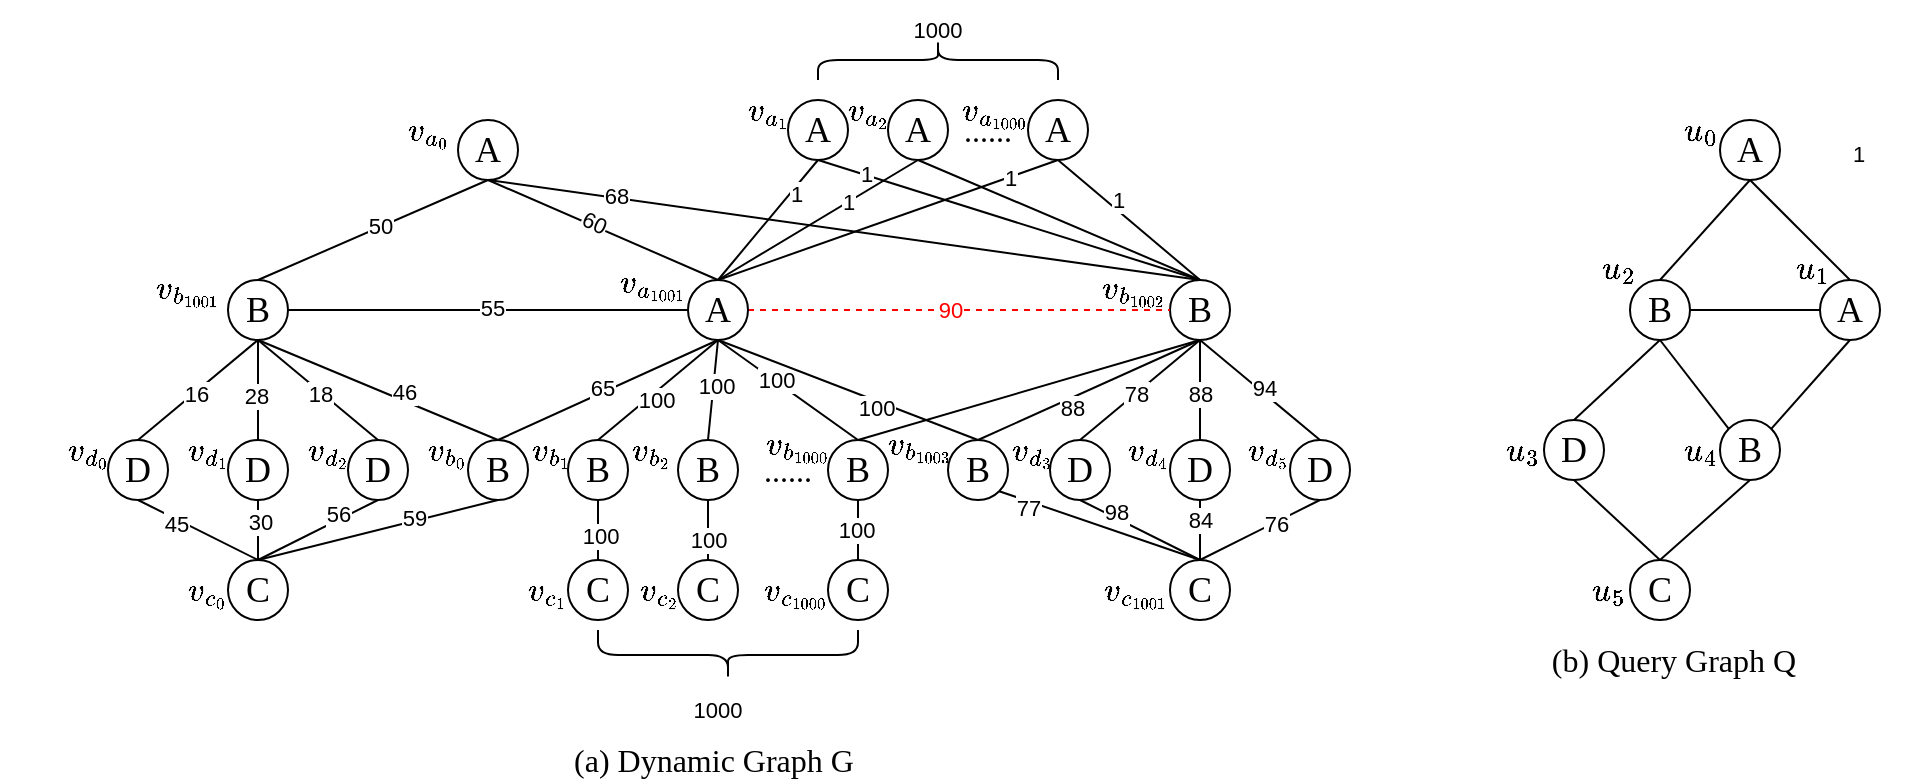 <mxfile version="21.8.0" type="github">
  <diagram name="第 1 页" id="IM1opJAnyGw-9e7TNhWp">
    <mxGraphModel dx="1080" dy="629" grid="1" gridSize="10" guides="1" tooltips="1" connect="1" arrows="1" fold="1" page="1" pageScale="1" pageWidth="1169" pageHeight="1654" math="1" shadow="0">
      <root>
        <mxCell id="0" />
        <mxCell id="1" parent="0" />
        <mxCell id="X22I2Q5TjrsaZpbLw3oU-47" style="edgeStyle=none;shape=connector;rounded=0;orthogonalLoop=1;jettySize=auto;html=1;exitX=0.5;exitY=1;exitDx=0;exitDy=0;entryX=0.5;entryY=0;entryDx=0;entryDy=0;labelBackgroundColor=default;strokeColor=default;align=center;verticalAlign=middle;fontFamily=Helvetica;fontSize=11;fontColor=default;endArrow=none;endFill=0;" edge="1" parent="1" source="X22I2Q5TjrsaZpbLw3oU-3" target="X22I2Q5TjrsaZpbLw3oU-4">
          <mxGeometry relative="1" as="geometry" />
        </mxCell>
        <mxCell id="X22I2Q5TjrsaZpbLw3oU-48" style="edgeStyle=none;shape=connector;rounded=0;orthogonalLoop=1;jettySize=auto;html=1;exitX=0.5;exitY=1;exitDx=0;exitDy=0;entryX=0.5;entryY=0;entryDx=0;entryDy=0;labelBackgroundColor=default;strokeColor=default;align=center;verticalAlign=middle;fontFamily=Helvetica;fontSize=11;fontColor=default;endArrow=none;endFill=0;" edge="1" parent="1" source="X22I2Q5TjrsaZpbLw3oU-3" target="X22I2Q5TjrsaZpbLw3oU-5">
          <mxGeometry relative="1" as="geometry" />
        </mxCell>
        <mxCell id="X22I2Q5TjrsaZpbLw3oU-3" value="A" style="ellipse;whiteSpace=wrap;html=1;aspect=fixed;fontFamily=Times New Roman;fontSize=18;" vertex="1" parent="1">
          <mxGeometry x="856" y="110" width="30" height="30" as="geometry" />
        </mxCell>
        <mxCell id="X22I2Q5TjrsaZpbLw3oU-50" style="edgeStyle=none;shape=connector;rounded=0;orthogonalLoop=1;jettySize=auto;html=1;exitX=0.5;exitY=1;exitDx=0;exitDy=0;entryX=1;entryY=0;entryDx=0;entryDy=0;labelBackgroundColor=default;strokeColor=default;align=center;verticalAlign=middle;fontFamily=Helvetica;fontSize=11;fontColor=default;endArrow=none;endFill=0;" edge="1" parent="1" source="X22I2Q5TjrsaZpbLw3oU-4" target="X22I2Q5TjrsaZpbLw3oU-6">
          <mxGeometry relative="1" as="geometry" />
        </mxCell>
        <mxCell id="X22I2Q5TjrsaZpbLw3oU-4" value="A" style="ellipse;whiteSpace=wrap;html=1;aspect=fixed;fontFamily=Times New Roman;fontSize=18;" vertex="1" parent="1">
          <mxGeometry x="906" y="190" width="30" height="30" as="geometry" />
        </mxCell>
        <mxCell id="X22I2Q5TjrsaZpbLw3oU-49" style="edgeStyle=none;shape=connector;rounded=0;orthogonalLoop=1;jettySize=auto;html=1;exitX=1;exitY=0.5;exitDx=0;exitDy=0;entryX=0;entryY=0.5;entryDx=0;entryDy=0;labelBackgroundColor=default;strokeColor=default;align=center;verticalAlign=middle;fontFamily=Helvetica;fontSize=11;fontColor=default;endArrow=none;endFill=0;" edge="1" parent="1" source="X22I2Q5TjrsaZpbLw3oU-5" target="X22I2Q5TjrsaZpbLw3oU-4">
          <mxGeometry relative="1" as="geometry" />
        </mxCell>
        <mxCell id="X22I2Q5TjrsaZpbLw3oU-51" style="edgeStyle=none;shape=connector;rounded=0;orthogonalLoop=1;jettySize=auto;html=1;exitX=0.5;exitY=1;exitDx=0;exitDy=0;entryX=0;entryY=0;entryDx=0;entryDy=0;labelBackgroundColor=default;strokeColor=default;align=center;verticalAlign=middle;fontFamily=Helvetica;fontSize=11;fontColor=default;endArrow=none;endFill=0;" edge="1" parent="1" source="X22I2Q5TjrsaZpbLw3oU-5" target="X22I2Q5TjrsaZpbLw3oU-6">
          <mxGeometry relative="1" as="geometry" />
        </mxCell>
        <mxCell id="X22I2Q5TjrsaZpbLw3oU-54" style="edgeStyle=none;shape=connector;rounded=0;orthogonalLoop=1;jettySize=auto;html=1;exitX=0.5;exitY=1;exitDx=0;exitDy=0;entryX=0.5;entryY=0;entryDx=0;entryDy=0;labelBackgroundColor=default;strokeColor=default;align=center;verticalAlign=middle;fontFamily=Helvetica;fontSize=11;fontColor=default;endArrow=none;endFill=0;" edge="1" parent="1" source="X22I2Q5TjrsaZpbLw3oU-5" target="X22I2Q5TjrsaZpbLw3oU-8">
          <mxGeometry relative="1" as="geometry" />
        </mxCell>
        <mxCell id="X22I2Q5TjrsaZpbLw3oU-5" value="B" style="ellipse;whiteSpace=wrap;html=1;aspect=fixed;fontFamily=Times New Roman;fontSize=18;" vertex="1" parent="1">
          <mxGeometry x="811" y="190" width="30" height="30" as="geometry" />
        </mxCell>
        <mxCell id="X22I2Q5TjrsaZpbLw3oU-57" style="edgeStyle=none;shape=connector;rounded=0;orthogonalLoop=1;jettySize=auto;html=1;exitX=0.5;exitY=1;exitDx=0;exitDy=0;entryX=0.5;entryY=0;entryDx=0;entryDy=0;labelBackgroundColor=default;strokeColor=default;align=center;verticalAlign=middle;fontFamily=Helvetica;fontSize=11;fontColor=default;endArrow=none;endFill=0;" edge="1" parent="1" source="X22I2Q5TjrsaZpbLw3oU-6" target="X22I2Q5TjrsaZpbLw3oU-7">
          <mxGeometry relative="1" as="geometry" />
        </mxCell>
        <mxCell id="X22I2Q5TjrsaZpbLw3oU-6" value="B" style="ellipse;whiteSpace=wrap;html=1;aspect=fixed;fontFamily=Times New Roman;fontSize=18;" vertex="1" parent="1">
          <mxGeometry x="856" y="260" width="30" height="30" as="geometry" />
        </mxCell>
        <mxCell id="X22I2Q5TjrsaZpbLw3oU-7" value="C" style="ellipse;whiteSpace=wrap;html=1;aspect=fixed;fontFamily=Times New Roman;fontSize=18;" vertex="1" parent="1">
          <mxGeometry x="811" y="330" width="30" height="30" as="geometry" />
        </mxCell>
        <mxCell id="X22I2Q5TjrsaZpbLw3oU-56" style="edgeStyle=none;shape=connector;rounded=0;orthogonalLoop=1;jettySize=auto;html=1;exitX=0.5;exitY=1;exitDx=0;exitDy=0;entryX=0.5;entryY=0;entryDx=0;entryDy=0;labelBackgroundColor=default;strokeColor=default;align=center;verticalAlign=middle;fontFamily=Helvetica;fontSize=11;fontColor=default;endArrow=none;endFill=0;" edge="1" parent="1" source="X22I2Q5TjrsaZpbLw3oU-8" target="X22I2Q5TjrsaZpbLw3oU-7">
          <mxGeometry relative="1" as="geometry" />
        </mxCell>
        <mxCell id="X22I2Q5TjrsaZpbLw3oU-8" value="D" style="ellipse;whiteSpace=wrap;html=1;aspect=fixed;fontFamily=Times New Roman;fontSize=18;" vertex="1" parent="1">
          <mxGeometry x="768" y="260" width="30" height="30" as="geometry" />
        </mxCell>
        <mxCell id="X22I2Q5TjrsaZpbLw3oU-28" value="$$u_0$$" style="text;html=1;strokeColor=none;fillColor=none;align=center;verticalAlign=middle;whiteSpace=wrap;rounded=0;fontSize=14;fontFamily=Helvetica;fontColor=default;" vertex="1" parent="1">
          <mxGeometry x="816" y="100" width="60" height="30" as="geometry" />
        </mxCell>
        <mxCell id="X22I2Q5TjrsaZpbLw3oU-29" value="$$u_1$$" style="text;html=1;strokeColor=none;fillColor=none;align=center;verticalAlign=middle;whiteSpace=wrap;rounded=0;fontSize=14;fontFamily=Helvetica;fontColor=default;" vertex="1" parent="1">
          <mxGeometry x="872" y="169" width="60" height="30" as="geometry" />
        </mxCell>
        <mxCell id="X22I2Q5TjrsaZpbLw3oU-30" value="$$u_2$$" style="text;html=1;strokeColor=none;fillColor=none;align=center;verticalAlign=middle;whiteSpace=wrap;rounded=0;fontSize=14;fontFamily=Helvetica;fontColor=default;" vertex="1" parent="1">
          <mxGeometry x="775" y="169" width="60" height="30" as="geometry" />
        </mxCell>
        <mxCell id="X22I2Q5TjrsaZpbLw3oU-31" value="$$u_3$$" style="text;html=1;strokeColor=none;fillColor=none;align=center;verticalAlign=middle;whiteSpace=wrap;rounded=0;fontSize=14;fontFamily=Helvetica;fontColor=default;" vertex="1" parent="1">
          <mxGeometry x="727" y="260" width="60" height="30" as="geometry" />
        </mxCell>
        <mxCell id="X22I2Q5TjrsaZpbLw3oU-32" value="$$u_4$$" style="text;html=1;strokeColor=none;fillColor=none;align=center;verticalAlign=middle;whiteSpace=wrap;rounded=0;fontSize=14;fontFamily=Helvetica;fontColor=default;" vertex="1" parent="1">
          <mxGeometry x="816" y="260" width="60" height="30" as="geometry" />
        </mxCell>
        <mxCell id="X22I2Q5TjrsaZpbLw3oU-33" value="$$u_5$$" style="text;html=1;strokeColor=none;fillColor=none;align=center;verticalAlign=middle;whiteSpace=wrap;rounded=0;fontSize=14;fontFamily=Helvetica;fontColor=default;" vertex="1" parent="1">
          <mxGeometry x="770" y="330" width="60" height="30" as="geometry" />
        </mxCell>
        <mxCell id="X22I2Q5TjrsaZpbLw3oU-34" value="(b) Query Graph Q" style="text;html=1;strokeColor=none;fillColor=none;align=center;verticalAlign=middle;whiteSpace=wrap;rounded=0;fontSize=16;fontFamily=Times New Roman;fontColor=default;" vertex="1" parent="1">
          <mxGeometry x="713" y="370" width="240" height="20" as="geometry" />
        </mxCell>
        <mxCell id="X22I2Q5TjrsaZpbLw3oU-88" style="edgeStyle=none;shape=connector;rounded=0;orthogonalLoop=1;jettySize=auto;html=1;exitX=0.5;exitY=1;exitDx=0;exitDy=0;entryX=0.5;entryY=0;entryDx=0;entryDy=0;labelBackgroundColor=default;strokeColor=default;align=center;verticalAlign=middle;fontFamily=Times New Roman;fontSize=18;fontColor=default;endArrow=none;endFill=0;" edge="1" parent="1" source="X22I2Q5TjrsaZpbLw3oU-60" target="X22I2Q5TjrsaZpbLw3oU-62">
          <mxGeometry relative="1" as="geometry" />
        </mxCell>
        <mxCell id="X22I2Q5TjrsaZpbLw3oU-193" value="50" style="edgeLabel;html=1;align=center;verticalAlign=middle;resizable=0;points=[];fontSize=11;fontFamily=Helvetica;fontColor=default;" vertex="1" connectable="0" parent="X22I2Q5TjrsaZpbLw3oU-88">
          <mxGeometry x="-0.091" y="-4" relative="1" as="geometry">
            <mxPoint y="4" as="offset" />
          </mxGeometry>
        </mxCell>
        <mxCell id="X22I2Q5TjrsaZpbLw3oU-89" style="edgeStyle=none;shape=connector;rounded=0;orthogonalLoop=1;jettySize=auto;html=1;exitX=0.5;exitY=1;exitDx=0;exitDy=0;entryX=0.5;entryY=0;entryDx=0;entryDy=0;labelBackgroundColor=default;strokeColor=default;align=center;verticalAlign=middle;fontFamily=Times New Roman;fontSize=18;fontColor=default;endArrow=none;endFill=0;" edge="1" parent="1" source="X22I2Q5TjrsaZpbLw3oU-60" target="X22I2Q5TjrsaZpbLw3oU-69">
          <mxGeometry relative="1" as="geometry" />
        </mxCell>
        <mxCell id="X22I2Q5TjrsaZpbLw3oU-189" value="60" style="edgeLabel;html=1;align=center;verticalAlign=middle;resizable=0;points=[];fontSize=11;fontFamily=Helvetica;fontColor=default;rotation=25;" vertex="1" connectable="0" parent="X22I2Q5TjrsaZpbLw3oU-89">
          <mxGeometry x="-0.1" y="2" relative="1" as="geometry">
            <mxPoint as="offset" />
          </mxGeometry>
        </mxCell>
        <mxCell id="X22I2Q5TjrsaZpbLw3oU-90" style="edgeStyle=none;shape=connector;rounded=0;orthogonalLoop=1;jettySize=auto;html=1;exitX=0.5;exitY=1;exitDx=0;exitDy=0;entryX=0.5;entryY=0;entryDx=0;entryDy=0;labelBackgroundColor=default;strokeColor=default;align=center;verticalAlign=middle;fontFamily=Times New Roman;fontSize=18;fontColor=default;endArrow=none;endFill=0;" edge="1" parent="1" source="X22I2Q5TjrsaZpbLw3oU-60" target="X22I2Q5TjrsaZpbLw3oU-64">
          <mxGeometry relative="1" as="geometry" />
        </mxCell>
        <mxCell id="X22I2Q5TjrsaZpbLw3oU-228" value="68" style="edgeLabel;html=1;align=center;verticalAlign=middle;resizable=0;points=[];fontSize=11;fontFamily=Helvetica;fontColor=default;" vertex="1" connectable="0" parent="X22I2Q5TjrsaZpbLw3oU-90">
          <mxGeometry x="-0.641" y="1" relative="1" as="geometry">
            <mxPoint as="offset" />
          </mxGeometry>
        </mxCell>
        <mxCell id="X22I2Q5TjrsaZpbLw3oU-60" value="A" style="ellipse;whiteSpace=wrap;html=1;aspect=fixed;fontFamily=Times New Roman;fontSize=18;" vertex="1" parent="1">
          <mxGeometry x="225" y="110" width="30" height="30" as="geometry" />
        </mxCell>
        <mxCell id="X22I2Q5TjrsaZpbLw3oU-93" style="edgeStyle=none;shape=connector;rounded=0;orthogonalLoop=1;jettySize=auto;html=1;exitX=1;exitY=0.5;exitDx=0;exitDy=0;entryX=0;entryY=0.5;entryDx=0;entryDy=0;labelBackgroundColor=default;strokeColor=default;align=center;verticalAlign=middle;fontFamily=Times New Roman;fontSize=18;fontColor=default;endArrow=none;endFill=0;" edge="1" parent="1" source="X22I2Q5TjrsaZpbLw3oU-62" target="X22I2Q5TjrsaZpbLw3oU-69">
          <mxGeometry relative="1" as="geometry" />
        </mxCell>
        <mxCell id="X22I2Q5TjrsaZpbLw3oU-190" value="55" style="edgeLabel;html=1;align=center;verticalAlign=middle;resizable=0;points=[];fontSize=11;fontFamily=Helvetica;fontColor=default;" vertex="1" connectable="0" parent="X22I2Q5TjrsaZpbLw3oU-93">
          <mxGeometry x="0.021" y="1" relative="1" as="geometry">
            <mxPoint as="offset" />
          </mxGeometry>
        </mxCell>
        <mxCell id="X22I2Q5TjrsaZpbLw3oU-95" style="edgeStyle=none;shape=connector;rounded=0;orthogonalLoop=1;jettySize=auto;html=1;exitX=0.5;exitY=1;exitDx=0;exitDy=0;entryX=0.5;entryY=0;entryDx=0;entryDy=0;labelBackgroundColor=default;strokeColor=default;align=center;verticalAlign=middle;fontFamily=Times New Roman;fontSize=18;fontColor=default;endArrow=none;endFill=0;" edge="1" parent="1" source="X22I2Q5TjrsaZpbLw3oU-62" target="X22I2Q5TjrsaZpbLw3oU-71">
          <mxGeometry relative="1" as="geometry" />
        </mxCell>
        <mxCell id="X22I2Q5TjrsaZpbLw3oU-191" value="16" style="edgeLabel;html=1;align=center;verticalAlign=middle;resizable=0;points=[];fontSize=11;fontFamily=Helvetica;fontColor=default;" vertex="1" connectable="0" parent="X22I2Q5TjrsaZpbLw3oU-95">
          <mxGeometry x="0.021" y="-1" relative="1" as="geometry">
            <mxPoint y="2" as="offset" />
          </mxGeometry>
        </mxCell>
        <mxCell id="X22I2Q5TjrsaZpbLw3oU-96" style="edgeStyle=none;shape=connector;rounded=0;orthogonalLoop=1;jettySize=auto;html=1;exitX=0.5;exitY=1;exitDx=0;exitDy=0;entryX=0.5;entryY=0;entryDx=0;entryDy=0;labelBackgroundColor=default;strokeColor=default;align=center;verticalAlign=middle;fontFamily=Times New Roman;fontSize=18;fontColor=default;endArrow=none;endFill=0;" edge="1" parent="1" source="X22I2Q5TjrsaZpbLw3oU-62" target="X22I2Q5TjrsaZpbLw3oU-72">
          <mxGeometry relative="1" as="geometry" />
        </mxCell>
        <mxCell id="X22I2Q5TjrsaZpbLw3oU-192" value="28" style="edgeLabel;html=1;align=center;verticalAlign=middle;resizable=0;points=[];fontSize=11;fontFamily=Helvetica;fontColor=default;" vertex="1" connectable="0" parent="X22I2Q5TjrsaZpbLw3oU-96">
          <mxGeometry x="0.129" y="-1" relative="1" as="geometry">
            <mxPoint as="offset" />
          </mxGeometry>
        </mxCell>
        <mxCell id="X22I2Q5TjrsaZpbLw3oU-97" style="edgeStyle=none;shape=connector;rounded=0;orthogonalLoop=1;jettySize=auto;html=1;exitX=0.5;exitY=1;exitDx=0;exitDy=0;entryX=0.5;entryY=0;entryDx=0;entryDy=0;labelBackgroundColor=default;strokeColor=default;align=center;verticalAlign=middle;fontFamily=Times New Roman;fontSize=18;fontColor=default;endArrow=none;endFill=0;" edge="1" parent="1" source="X22I2Q5TjrsaZpbLw3oU-62" target="X22I2Q5TjrsaZpbLw3oU-74">
          <mxGeometry relative="1" as="geometry" />
        </mxCell>
        <mxCell id="X22I2Q5TjrsaZpbLw3oU-194" value="18" style="edgeLabel;html=1;align=center;verticalAlign=middle;resizable=0;points=[];fontSize=11;fontFamily=Helvetica;fontColor=default;" vertex="1" connectable="0" parent="X22I2Q5TjrsaZpbLw3oU-97">
          <mxGeometry x="0.066" relative="1" as="geometry">
            <mxPoint x="-1" as="offset" />
          </mxGeometry>
        </mxCell>
        <mxCell id="X22I2Q5TjrsaZpbLw3oU-98" style="edgeStyle=none;shape=connector;rounded=0;orthogonalLoop=1;jettySize=auto;html=1;exitX=0.5;exitY=1;exitDx=0;exitDy=0;entryX=0.5;entryY=0;entryDx=0;entryDy=0;labelBackgroundColor=default;strokeColor=default;align=center;verticalAlign=middle;fontFamily=Times New Roman;fontSize=18;fontColor=default;endArrow=none;endFill=0;" edge="1" parent="1" source="X22I2Q5TjrsaZpbLw3oU-62" target="X22I2Q5TjrsaZpbLw3oU-70">
          <mxGeometry relative="1" as="geometry" />
        </mxCell>
        <mxCell id="X22I2Q5TjrsaZpbLw3oU-200" value="46" style="edgeLabel;html=1;align=center;verticalAlign=middle;resizable=0;points=[];fontSize=11;fontFamily=Helvetica;fontColor=default;" vertex="1" connectable="0" parent="X22I2Q5TjrsaZpbLw3oU-98">
          <mxGeometry x="0.196" y="4" relative="1" as="geometry">
            <mxPoint as="offset" />
          </mxGeometry>
        </mxCell>
        <mxCell id="X22I2Q5TjrsaZpbLw3oU-62" value="B" style="ellipse;whiteSpace=wrap;html=1;aspect=fixed;fontFamily=Times New Roman;fontSize=18;" vertex="1" parent="1">
          <mxGeometry x="110" y="190" width="30" height="30" as="geometry" />
        </mxCell>
        <mxCell id="X22I2Q5TjrsaZpbLw3oU-63" value="C" style="ellipse;whiteSpace=wrap;html=1;aspect=fixed;fontFamily=Times New Roman;fontSize=18;" vertex="1" parent="1">
          <mxGeometry x="581" y="330" width="30" height="30" as="geometry" />
        </mxCell>
        <mxCell id="X22I2Q5TjrsaZpbLw3oU-103" style="edgeStyle=none;shape=connector;rounded=0;orthogonalLoop=1;jettySize=auto;html=1;exitX=0.5;exitY=1;exitDx=0;exitDy=0;entryX=0.5;entryY=0;entryDx=0;entryDy=0;labelBackgroundColor=default;strokeColor=default;align=center;verticalAlign=middle;fontFamily=Times New Roman;fontSize=18;fontColor=default;endArrow=none;endFill=0;" edge="1" parent="1" source="X22I2Q5TjrsaZpbLw3oU-64" target="X22I2Q5TjrsaZpbLw3oU-68">
          <mxGeometry relative="1" as="geometry" />
        </mxCell>
        <mxCell id="X22I2Q5TjrsaZpbLw3oU-214" value="78" style="edgeLabel;html=1;align=center;verticalAlign=middle;resizable=0;points=[];fontSize=11;fontFamily=Helvetica;fontColor=default;" vertex="1" connectable="0" parent="X22I2Q5TjrsaZpbLw3oU-103">
          <mxGeometry x="0.076" relative="1" as="geometry">
            <mxPoint as="offset" />
          </mxGeometry>
        </mxCell>
        <mxCell id="X22I2Q5TjrsaZpbLw3oU-104" style="edgeStyle=none;shape=connector;rounded=0;orthogonalLoop=1;jettySize=auto;html=1;exitX=0.5;exitY=1;exitDx=0;exitDy=0;entryX=0.5;entryY=0;entryDx=0;entryDy=0;labelBackgroundColor=default;strokeColor=default;align=center;verticalAlign=middle;fontFamily=Times New Roman;fontSize=18;fontColor=default;endArrow=none;endFill=0;" edge="1" parent="1" source="X22I2Q5TjrsaZpbLw3oU-64" target="X22I2Q5TjrsaZpbLw3oU-73">
          <mxGeometry relative="1" as="geometry" />
        </mxCell>
        <mxCell id="X22I2Q5TjrsaZpbLw3oU-215" value="88" style="edgeLabel;html=1;align=center;verticalAlign=middle;resizable=0;points=[];fontSize=11;fontFamily=Helvetica;fontColor=default;" vertex="1" connectable="0" parent="X22I2Q5TjrsaZpbLw3oU-104">
          <mxGeometry x="0.072" relative="1" as="geometry">
            <mxPoint as="offset" />
          </mxGeometry>
        </mxCell>
        <mxCell id="X22I2Q5TjrsaZpbLw3oU-105" style="edgeStyle=none;shape=connector;rounded=0;orthogonalLoop=1;jettySize=auto;html=1;exitX=0.5;exitY=1;exitDx=0;exitDy=0;entryX=0.5;entryY=0;entryDx=0;entryDy=0;labelBackgroundColor=default;strokeColor=default;align=center;verticalAlign=middle;fontFamily=Times New Roman;fontSize=18;fontColor=default;endArrow=none;endFill=0;" edge="1" parent="1" source="X22I2Q5TjrsaZpbLw3oU-64" target="X22I2Q5TjrsaZpbLw3oU-65">
          <mxGeometry relative="1" as="geometry" />
        </mxCell>
        <mxCell id="X22I2Q5TjrsaZpbLw3oU-216" value="94" style="edgeLabel;html=1;align=center;verticalAlign=middle;resizable=0;points=[];fontSize=11;fontFamily=Helvetica;fontColor=default;" vertex="1" connectable="0" parent="X22I2Q5TjrsaZpbLw3oU-105">
          <mxGeometry x="0.014" y="2" relative="1" as="geometry">
            <mxPoint as="offset" />
          </mxGeometry>
        </mxCell>
        <mxCell id="X22I2Q5TjrsaZpbLw3oU-199" style="edgeStyle=none;shape=connector;rounded=0;orthogonalLoop=1;jettySize=auto;html=1;exitX=0.5;exitY=1;exitDx=0;exitDy=0;entryX=0.5;entryY=0;entryDx=0;entryDy=0;labelBackgroundColor=default;strokeColor=default;align=center;verticalAlign=middle;fontFamily=Helvetica;fontSize=11;fontColor=default;endArrow=none;endFill=0;" edge="1" parent="1" source="X22I2Q5TjrsaZpbLw3oU-64" target="X22I2Q5TjrsaZpbLw3oU-150">
          <mxGeometry relative="1" as="geometry" />
        </mxCell>
        <mxCell id="X22I2Q5TjrsaZpbLw3oU-205" style="edgeStyle=none;shape=connector;rounded=0;orthogonalLoop=1;jettySize=auto;html=1;exitX=0.5;exitY=1;exitDx=0;exitDy=0;entryX=0.5;entryY=0;entryDx=0;entryDy=0;labelBackgroundColor=default;strokeColor=default;align=center;verticalAlign=middle;fontFamily=Helvetica;fontSize=11;fontColor=default;endArrow=none;endFill=0;" edge="1" parent="1" source="X22I2Q5TjrsaZpbLw3oU-64" target="X22I2Q5TjrsaZpbLw3oU-151">
          <mxGeometry relative="1" as="geometry" />
        </mxCell>
        <mxCell id="X22I2Q5TjrsaZpbLw3oU-212" value="88" style="edgeLabel;html=1;align=center;verticalAlign=middle;resizable=0;points=[];fontSize=11;fontFamily=Helvetica;fontColor=default;" vertex="1" connectable="0" parent="X22I2Q5TjrsaZpbLw3oU-205">
          <mxGeometry x="0.189" y="4" relative="1" as="geometry">
            <mxPoint as="offset" />
          </mxGeometry>
        </mxCell>
        <mxCell id="X22I2Q5TjrsaZpbLw3oU-64" value="B" style="ellipse;whiteSpace=wrap;html=1;aspect=fixed;fontFamily=Times New Roman;fontSize=18;" vertex="1" parent="1">
          <mxGeometry x="581" y="190" width="30" height="30" as="geometry" />
        </mxCell>
        <mxCell id="X22I2Q5TjrsaZpbLw3oU-116" style="edgeStyle=none;shape=connector;rounded=0;orthogonalLoop=1;jettySize=auto;html=1;exitX=0.5;exitY=1;exitDx=0;exitDy=0;entryX=0.5;entryY=0;entryDx=0;entryDy=0;labelBackgroundColor=default;strokeColor=default;align=center;verticalAlign=middle;fontFamily=Times New Roman;fontSize=18;fontColor=default;endArrow=none;endFill=0;" edge="1" parent="1" source="X22I2Q5TjrsaZpbLw3oU-65" target="X22I2Q5TjrsaZpbLw3oU-63">
          <mxGeometry relative="1" as="geometry" />
        </mxCell>
        <mxCell id="X22I2Q5TjrsaZpbLw3oU-217" value="76" style="edgeLabel;html=1;align=center;verticalAlign=middle;resizable=0;points=[];fontSize=11;fontFamily=Helvetica;fontColor=default;" vertex="1" connectable="0" parent="X22I2Q5TjrsaZpbLw3oU-116">
          <mxGeometry x="-0.257" y="1" relative="1" as="geometry">
            <mxPoint as="offset" />
          </mxGeometry>
        </mxCell>
        <mxCell id="X22I2Q5TjrsaZpbLw3oU-65" value="D" style="ellipse;whiteSpace=wrap;html=1;aspect=fixed;fontFamily=Times New Roman;fontSize=18;" vertex="1" parent="1">
          <mxGeometry x="641" y="270" width="30" height="30" as="geometry" />
        </mxCell>
        <mxCell id="X22I2Q5TjrsaZpbLw3oU-147" style="edgeStyle=none;shape=connector;rounded=0;orthogonalLoop=1;jettySize=auto;html=1;exitX=0.5;exitY=0;exitDx=0;exitDy=0;entryX=0.5;entryY=1;entryDx=0;entryDy=0;labelBackgroundColor=default;strokeColor=default;align=center;verticalAlign=middle;fontFamily=Helvetica;fontSize=11;fontColor=default;endArrow=none;endFill=0;" edge="1" parent="1" source="X22I2Q5TjrsaZpbLw3oU-67" target="X22I2Q5TjrsaZpbLw3oU-70">
          <mxGeometry relative="1" as="geometry" />
        </mxCell>
        <mxCell id="X22I2Q5TjrsaZpbLw3oU-221" value="59" style="edgeLabel;html=1;align=center;verticalAlign=middle;resizable=0;points=[];fontSize=11;fontFamily=Helvetica;fontColor=default;" vertex="1" connectable="0" parent="X22I2Q5TjrsaZpbLw3oU-147">
          <mxGeometry x="0.309" y="2" relative="1" as="geometry">
            <mxPoint as="offset" />
          </mxGeometry>
        </mxCell>
        <mxCell id="X22I2Q5TjrsaZpbLw3oU-67" value="C" style="ellipse;whiteSpace=wrap;html=1;aspect=fixed;fontFamily=Times New Roman;fontSize=18;" vertex="1" parent="1">
          <mxGeometry x="110" y="330" width="30" height="30" as="geometry" />
        </mxCell>
        <mxCell id="X22I2Q5TjrsaZpbLw3oU-112" style="edgeStyle=none;shape=connector;rounded=0;orthogonalLoop=1;jettySize=auto;html=1;exitX=0.5;exitY=1;exitDx=0;exitDy=0;entryX=0.5;entryY=0;entryDx=0;entryDy=0;labelBackgroundColor=default;strokeColor=default;align=center;verticalAlign=middle;fontFamily=Times New Roman;fontSize=18;fontColor=default;endArrow=none;endFill=0;" edge="1" parent="1" source="X22I2Q5TjrsaZpbLw3oU-68" target="X22I2Q5TjrsaZpbLw3oU-63">
          <mxGeometry relative="1" as="geometry" />
        </mxCell>
        <mxCell id="X22I2Q5TjrsaZpbLw3oU-219" value="98" style="edgeLabel;html=1;align=center;verticalAlign=middle;resizable=0;points=[];fontSize=11;fontFamily=Helvetica;fontColor=default;" vertex="1" connectable="0" parent="X22I2Q5TjrsaZpbLw3oU-112">
          <mxGeometry x="-0.467" y="3" relative="1" as="geometry">
            <mxPoint as="offset" />
          </mxGeometry>
        </mxCell>
        <mxCell id="X22I2Q5TjrsaZpbLw3oU-68" value="D" style="ellipse;whiteSpace=wrap;html=1;aspect=fixed;fontFamily=Times New Roman;fontSize=18;" vertex="1" parent="1">
          <mxGeometry x="521" y="270" width="30" height="30" as="geometry" />
        </mxCell>
        <mxCell id="X22I2Q5TjrsaZpbLw3oU-94" style="edgeStyle=none;shape=connector;rounded=0;orthogonalLoop=1;jettySize=auto;html=1;exitX=1;exitY=0.5;exitDx=0;exitDy=0;labelBackgroundColor=default;strokeColor=#FF0000;align=center;verticalAlign=middle;fontFamily=Times New Roman;fontSize=18;fontColor=default;endArrow=none;endFill=0;dashed=1;" edge="1" parent="1" source="X22I2Q5TjrsaZpbLw3oU-69" target="X22I2Q5TjrsaZpbLw3oU-64">
          <mxGeometry relative="1" as="geometry" />
        </mxCell>
        <mxCell id="X22I2Q5TjrsaZpbLw3oU-236" value="90" style="edgeLabel;html=1;align=center;verticalAlign=middle;resizable=0;points=[];fontSize=11;fontFamily=Helvetica;fontColor=#ff0000;" vertex="1" connectable="0" parent="X22I2Q5TjrsaZpbLw3oU-94">
          <mxGeometry x="-0.058" y="-2" relative="1" as="geometry">
            <mxPoint x="1" y="-2" as="offset" />
          </mxGeometry>
        </mxCell>
        <mxCell id="X22I2Q5TjrsaZpbLw3oU-100" style="edgeStyle=none;shape=connector;rounded=0;orthogonalLoop=1;jettySize=auto;html=1;exitX=0.5;exitY=1;exitDx=0;exitDy=0;entryX=0.5;entryY=0;entryDx=0;entryDy=0;labelBackgroundColor=default;strokeColor=default;align=center;verticalAlign=middle;fontFamily=Times New Roman;fontSize=18;fontColor=default;endArrow=none;endFill=0;" edge="1" parent="1" source="X22I2Q5TjrsaZpbLw3oU-69" target="X22I2Q5TjrsaZpbLw3oU-70">
          <mxGeometry relative="1" as="geometry" />
        </mxCell>
        <mxCell id="X22I2Q5TjrsaZpbLw3oU-201" value="65" style="edgeLabel;html=1;align=center;verticalAlign=middle;resizable=0;points=[];fontSize=11;fontFamily=Helvetica;fontColor=default;" vertex="1" connectable="0" parent="X22I2Q5TjrsaZpbLw3oU-100">
          <mxGeometry x="0.041" y="-3" relative="1" as="geometry">
            <mxPoint as="offset" />
          </mxGeometry>
        </mxCell>
        <mxCell id="X22I2Q5TjrsaZpbLw3oU-144" style="edgeStyle=none;shape=connector;rounded=0;orthogonalLoop=1;jettySize=auto;html=1;exitX=0.5;exitY=1;exitDx=0;exitDy=0;labelBackgroundColor=default;strokeColor=default;align=center;verticalAlign=middle;fontFamily=Helvetica;fontSize=11;fontColor=default;endArrow=none;endFill=0;" edge="1" parent="1" source="X22I2Q5TjrsaZpbLw3oU-69">
          <mxGeometry relative="1" as="geometry">
            <mxPoint x="354.737" y="220.474" as="targetPoint" />
          </mxGeometry>
        </mxCell>
        <mxCell id="X22I2Q5TjrsaZpbLw3oU-153" style="edgeStyle=none;shape=connector;rounded=0;orthogonalLoop=1;jettySize=auto;html=1;exitX=0.5;exitY=1;exitDx=0;exitDy=0;entryX=0.5;entryY=0;entryDx=0;entryDy=0;labelBackgroundColor=default;strokeColor=default;align=center;verticalAlign=middle;fontFamily=Helvetica;fontSize=11;fontColor=default;endArrow=none;endFill=0;" edge="1" parent="1" source="X22I2Q5TjrsaZpbLw3oU-69" target="X22I2Q5TjrsaZpbLw3oU-148">
          <mxGeometry relative="1" as="geometry" />
        </mxCell>
        <mxCell id="X22I2Q5TjrsaZpbLw3oU-202" value="100" style="edgeLabel;html=1;align=center;verticalAlign=middle;resizable=0;points=[];fontSize=11;fontFamily=Helvetica;fontColor=default;" vertex="1" connectable="0" parent="X22I2Q5TjrsaZpbLw3oU-153">
          <mxGeometry x="0.115" y="3" relative="1" as="geometry">
            <mxPoint as="offset" />
          </mxGeometry>
        </mxCell>
        <mxCell id="X22I2Q5TjrsaZpbLw3oU-154" style="edgeStyle=none;shape=connector;rounded=0;orthogonalLoop=1;jettySize=auto;html=1;exitX=0.5;exitY=1;exitDx=0;exitDy=0;entryX=0.5;entryY=0;entryDx=0;entryDy=0;labelBackgroundColor=default;strokeColor=default;align=center;verticalAlign=middle;fontFamily=Helvetica;fontSize=11;fontColor=default;endArrow=none;endFill=0;" edge="1" parent="1" source="X22I2Q5TjrsaZpbLw3oU-69" target="X22I2Q5TjrsaZpbLw3oU-149">
          <mxGeometry relative="1" as="geometry" />
        </mxCell>
        <mxCell id="X22I2Q5TjrsaZpbLw3oU-207" value="100" style="edgeLabel;html=1;align=center;verticalAlign=middle;resizable=0;points=[];fontSize=11;fontFamily=Helvetica;fontColor=default;" vertex="1" connectable="0" parent="X22I2Q5TjrsaZpbLw3oU-154">
          <mxGeometry x="0.186" y="1" relative="1" as="geometry">
            <mxPoint x="1" y="-7" as="offset" />
          </mxGeometry>
        </mxCell>
        <mxCell id="X22I2Q5TjrsaZpbLw3oU-155" style="edgeStyle=none;shape=connector;rounded=0;orthogonalLoop=1;jettySize=auto;html=1;exitX=0.5;exitY=1;exitDx=0;exitDy=0;entryX=0.5;entryY=0;entryDx=0;entryDy=0;labelBackgroundColor=default;strokeColor=default;align=center;verticalAlign=middle;fontFamily=Helvetica;fontSize=11;fontColor=default;endArrow=none;endFill=0;" edge="1" parent="1" source="X22I2Q5TjrsaZpbLw3oU-69" target="X22I2Q5TjrsaZpbLw3oU-150">
          <mxGeometry relative="1" as="geometry" />
        </mxCell>
        <mxCell id="X22I2Q5TjrsaZpbLw3oU-208" value="100" style="edgeLabel;html=1;align=center;verticalAlign=middle;resizable=0;points=[];fontSize=11;fontFamily=Helvetica;fontColor=default;" vertex="1" connectable="0" parent="X22I2Q5TjrsaZpbLw3oU-155">
          <mxGeometry x="-0.185" y="1" relative="1" as="geometry">
            <mxPoint as="offset" />
          </mxGeometry>
        </mxCell>
        <mxCell id="X22I2Q5TjrsaZpbLw3oU-156" style="edgeStyle=none;shape=connector;rounded=0;orthogonalLoop=1;jettySize=auto;html=1;exitX=0.5;exitY=1;exitDx=0;exitDy=0;entryX=0.5;entryY=0;entryDx=0;entryDy=0;labelBackgroundColor=default;strokeColor=default;align=center;verticalAlign=middle;fontFamily=Helvetica;fontSize=11;fontColor=default;endArrow=none;endFill=0;" edge="1" parent="1" source="X22I2Q5TjrsaZpbLw3oU-69" target="X22I2Q5TjrsaZpbLw3oU-151">
          <mxGeometry relative="1" as="geometry" />
        </mxCell>
        <mxCell id="X22I2Q5TjrsaZpbLw3oU-209" value="100" style="edgeLabel;html=1;align=center;verticalAlign=middle;resizable=0;points=[];fontSize=11;fontFamily=Helvetica;fontColor=default;" vertex="1" connectable="0" parent="X22I2Q5TjrsaZpbLw3oU-156">
          <mxGeometry x="-0.21" y="2" relative="1" as="geometry">
            <mxPoint x="27" y="16" as="offset" />
          </mxGeometry>
        </mxCell>
        <mxCell id="X22I2Q5TjrsaZpbLw3oU-69" value="A" style="ellipse;whiteSpace=wrap;html=1;aspect=fixed;fontFamily=Times New Roman;fontSize=18;" vertex="1" parent="1">
          <mxGeometry x="340" y="190" width="30" height="30" as="geometry" />
        </mxCell>
        <mxCell id="X22I2Q5TjrsaZpbLw3oU-70" value="B" style="ellipse;whiteSpace=wrap;html=1;aspect=fixed;fontFamily=Times New Roman;fontSize=18;" vertex="1" parent="1">
          <mxGeometry x="230" y="270" width="30" height="30" as="geometry" />
        </mxCell>
        <mxCell id="X22I2Q5TjrsaZpbLw3oU-106" style="edgeStyle=none;shape=connector;rounded=0;orthogonalLoop=1;jettySize=auto;html=1;exitX=0.5;exitY=1;exitDx=0;exitDy=0;entryX=0.5;entryY=0;entryDx=0;entryDy=0;labelBackgroundColor=default;strokeColor=default;align=center;verticalAlign=middle;fontFamily=Times New Roman;fontSize=18;fontColor=default;endArrow=none;endFill=0;" edge="1" parent="1" source="X22I2Q5TjrsaZpbLw3oU-71" target="X22I2Q5TjrsaZpbLw3oU-67">
          <mxGeometry relative="1" as="geometry" />
        </mxCell>
        <mxCell id="X22I2Q5TjrsaZpbLw3oU-195" value="45" style="edgeLabel;html=1;align=center;verticalAlign=middle;resizable=0;points=[];fontSize=11;fontFamily=Helvetica;fontColor=default;" vertex="1" connectable="0" parent="X22I2Q5TjrsaZpbLw3oU-106">
          <mxGeometry x="-0.331" y="-2" relative="1" as="geometry">
            <mxPoint as="offset" />
          </mxGeometry>
        </mxCell>
        <mxCell id="X22I2Q5TjrsaZpbLw3oU-71" value="D" style="ellipse;whiteSpace=wrap;html=1;aspect=fixed;fontFamily=Times New Roman;fontSize=18;" vertex="1" parent="1">
          <mxGeometry x="50" y="270" width="30" height="30" as="geometry" />
        </mxCell>
        <mxCell id="X22I2Q5TjrsaZpbLw3oU-109" style="edgeStyle=none;shape=connector;rounded=0;orthogonalLoop=1;jettySize=auto;html=1;exitX=0.5;exitY=1;exitDx=0;exitDy=0;entryX=0.5;entryY=0;entryDx=0;entryDy=0;labelBackgroundColor=default;strokeColor=default;align=center;verticalAlign=middle;fontFamily=Times New Roman;fontSize=18;fontColor=default;endArrow=none;endFill=0;" edge="1" parent="1" source="X22I2Q5TjrsaZpbLw3oU-72" target="X22I2Q5TjrsaZpbLw3oU-67">
          <mxGeometry relative="1" as="geometry" />
        </mxCell>
        <mxCell id="X22I2Q5TjrsaZpbLw3oU-197" value="30" style="edgeLabel;html=1;align=center;verticalAlign=middle;resizable=0;points=[];fontSize=11;fontFamily=Helvetica;fontColor=default;" vertex="1" connectable="0" parent="X22I2Q5TjrsaZpbLw3oU-109">
          <mxGeometry x="-0.108" y="1" relative="1" as="geometry">
            <mxPoint y="-3" as="offset" />
          </mxGeometry>
        </mxCell>
        <mxCell id="X22I2Q5TjrsaZpbLw3oU-72" value="D" style="ellipse;whiteSpace=wrap;html=1;aspect=fixed;fontFamily=Times New Roman;fontSize=18;" vertex="1" parent="1">
          <mxGeometry x="110" y="270" width="30" height="30" as="geometry" />
        </mxCell>
        <mxCell id="X22I2Q5TjrsaZpbLw3oU-114" style="edgeStyle=none;shape=connector;rounded=0;orthogonalLoop=1;jettySize=auto;html=1;exitX=0.5;exitY=1;exitDx=0;exitDy=0;labelBackgroundColor=default;strokeColor=default;align=center;verticalAlign=middle;fontFamily=Times New Roman;fontSize=18;fontColor=default;endArrow=none;endFill=0;" edge="1" parent="1" source="X22I2Q5TjrsaZpbLw3oU-73" target="X22I2Q5TjrsaZpbLw3oU-63">
          <mxGeometry relative="1" as="geometry" />
        </mxCell>
        <mxCell id="X22I2Q5TjrsaZpbLw3oU-218" value="84" style="edgeLabel;html=1;align=center;verticalAlign=middle;resizable=0;points=[];fontSize=11;fontFamily=Helvetica;fontColor=default;" vertex="1" connectable="0" parent="X22I2Q5TjrsaZpbLw3oU-114">
          <mxGeometry x="-0.337" relative="1" as="geometry">
            <mxPoint as="offset" />
          </mxGeometry>
        </mxCell>
        <mxCell id="X22I2Q5TjrsaZpbLw3oU-73" value="D" style="ellipse;whiteSpace=wrap;html=1;aspect=fixed;fontFamily=Times New Roman;fontSize=18;" vertex="1" parent="1">
          <mxGeometry x="581" y="270" width="30" height="30" as="geometry" />
        </mxCell>
        <mxCell id="X22I2Q5TjrsaZpbLw3oU-110" style="edgeStyle=none;shape=connector;rounded=0;orthogonalLoop=1;jettySize=auto;html=1;exitX=0.5;exitY=1;exitDx=0;exitDy=0;entryX=0.5;entryY=0;entryDx=0;entryDy=0;labelBackgroundColor=default;strokeColor=default;align=center;verticalAlign=middle;fontFamily=Times New Roman;fontSize=18;fontColor=default;endArrow=none;endFill=0;" edge="1" parent="1" source="X22I2Q5TjrsaZpbLw3oU-74" target="X22I2Q5TjrsaZpbLw3oU-67">
          <mxGeometry relative="1" as="geometry" />
        </mxCell>
        <mxCell id="X22I2Q5TjrsaZpbLw3oU-198" value="56" style="edgeLabel;html=1;align=center;verticalAlign=middle;resizable=0;points=[];fontSize=11;fontFamily=Helvetica;fontColor=default;" vertex="1" connectable="0" parent="X22I2Q5TjrsaZpbLw3oU-110">
          <mxGeometry x="-0.359" y="-3" relative="1" as="geometry">
            <mxPoint as="offset" />
          </mxGeometry>
        </mxCell>
        <mxCell id="X22I2Q5TjrsaZpbLw3oU-74" value="D" style="ellipse;whiteSpace=wrap;html=1;aspect=fixed;fontFamily=Times New Roman;fontSize=18;" vertex="1" parent="1">
          <mxGeometry x="170" y="270" width="30" height="30" as="geometry" />
        </mxCell>
        <mxCell id="X22I2Q5TjrsaZpbLw3oU-131" style="edgeStyle=none;shape=connector;rounded=0;orthogonalLoop=1;jettySize=auto;html=1;exitX=0.25;exitY=1;exitDx=0;exitDy=0;labelBackgroundColor=default;strokeColor=default;align=center;verticalAlign=middle;fontFamily=Helvetica;fontSize=11;fontColor=default;endArrow=none;endFill=0;" edge="1" parent="1">
          <mxGeometry relative="1" as="geometry">
            <mxPoint x="29" y="300" as="sourcePoint" />
            <mxPoint x="29" y="300" as="targetPoint" />
          </mxGeometry>
        </mxCell>
        <mxCell id="X22I2Q5TjrsaZpbLw3oU-140" value="(a) Dynamic Graph G&amp;nbsp;" style="text;html=1;strokeColor=none;fillColor=none;align=center;verticalAlign=middle;whiteSpace=wrap;rounded=0;fontSize=16;fontFamily=Times New Roman;fontColor=default;" vertex="1" parent="1">
          <mxGeometry x="220" y="420" width="270" height="20" as="geometry" />
        </mxCell>
        <mxCell id="X22I2Q5TjrsaZpbLw3oU-169" style="edgeStyle=none;shape=connector;rounded=0;orthogonalLoop=1;jettySize=auto;html=1;exitX=0.5;exitY=1;exitDx=0;exitDy=0;labelBackgroundColor=default;strokeColor=default;align=center;verticalAlign=middle;fontFamily=Helvetica;fontSize=11;fontColor=default;endArrow=none;endFill=0;" edge="1" parent="1" source="X22I2Q5TjrsaZpbLw3oU-148" target="X22I2Q5TjrsaZpbLw3oU-164">
          <mxGeometry relative="1" as="geometry" />
        </mxCell>
        <mxCell id="X22I2Q5TjrsaZpbLw3oU-223" value="100" style="edgeLabel;html=1;align=center;verticalAlign=middle;resizable=0;points=[];fontSize=11;fontFamily=Helvetica;fontColor=default;" vertex="1" connectable="0" parent="X22I2Q5TjrsaZpbLw3oU-169">
          <mxGeometry x="0.154" y="1" relative="1" as="geometry">
            <mxPoint as="offset" />
          </mxGeometry>
        </mxCell>
        <mxCell id="X22I2Q5TjrsaZpbLw3oU-148" value="B" style="ellipse;whiteSpace=wrap;html=1;aspect=fixed;fontFamily=Times New Roman;fontSize=18;" vertex="1" parent="1">
          <mxGeometry x="280" y="270" width="30" height="30" as="geometry" />
        </mxCell>
        <mxCell id="X22I2Q5TjrsaZpbLw3oU-222" style="edgeStyle=none;shape=connector;rounded=0;orthogonalLoop=1;jettySize=auto;html=1;exitX=0.5;exitY=1;exitDx=0;exitDy=0;entryX=0.5;entryY=0;entryDx=0;entryDy=0;labelBackgroundColor=default;strokeColor=default;align=center;verticalAlign=middle;fontFamily=Helvetica;fontSize=11;fontColor=default;endArrow=none;endFill=0;" edge="1" parent="1" source="X22I2Q5TjrsaZpbLw3oU-149" target="X22I2Q5TjrsaZpbLw3oU-166">
          <mxGeometry relative="1" as="geometry" />
        </mxCell>
        <mxCell id="X22I2Q5TjrsaZpbLw3oU-225" value="100" style="edgeLabel;html=1;align=center;verticalAlign=middle;resizable=0;points=[];fontSize=11;fontFamily=Helvetica;fontColor=default;" vertex="1" connectable="0" parent="X22I2Q5TjrsaZpbLw3oU-222">
          <mxGeometry x="0.295" relative="1" as="geometry">
            <mxPoint as="offset" />
          </mxGeometry>
        </mxCell>
        <mxCell id="X22I2Q5TjrsaZpbLw3oU-149" value="B" style="ellipse;whiteSpace=wrap;html=1;aspect=fixed;fontFamily=Times New Roman;fontSize=18;" vertex="1" parent="1">
          <mxGeometry x="335" y="270" width="30" height="30" as="geometry" />
        </mxCell>
        <mxCell id="X22I2Q5TjrsaZpbLw3oU-172" style="edgeStyle=none;shape=connector;rounded=0;orthogonalLoop=1;jettySize=auto;html=1;exitX=0.5;exitY=1;exitDx=0;exitDy=0;entryX=0.5;entryY=0;entryDx=0;entryDy=0;labelBackgroundColor=default;strokeColor=default;align=center;verticalAlign=middle;fontFamily=Helvetica;fontSize=11;fontColor=default;endArrow=none;endFill=0;" edge="1" parent="1" source="X22I2Q5TjrsaZpbLw3oU-150" target="X22I2Q5TjrsaZpbLw3oU-167">
          <mxGeometry relative="1" as="geometry" />
        </mxCell>
        <mxCell id="X22I2Q5TjrsaZpbLw3oU-227" value="100" style="edgeLabel;html=1;align=center;verticalAlign=middle;resizable=0;points=[];fontSize=11;fontFamily=Helvetica;fontColor=default;" vertex="1" connectable="0" parent="X22I2Q5TjrsaZpbLw3oU-172">
          <mxGeometry x="0.014" y="-1" relative="1" as="geometry">
            <mxPoint as="offset" />
          </mxGeometry>
        </mxCell>
        <mxCell id="X22I2Q5TjrsaZpbLw3oU-150" value="B" style="ellipse;whiteSpace=wrap;html=1;aspect=fixed;fontFamily=Times New Roman;fontSize=18;" vertex="1" parent="1">
          <mxGeometry x="410" y="270" width="30" height="30" as="geometry" />
        </mxCell>
        <mxCell id="X22I2Q5TjrsaZpbLw3oU-157" style="edgeStyle=none;shape=connector;rounded=0;orthogonalLoop=1;jettySize=auto;html=1;exitX=1;exitY=1;exitDx=0;exitDy=0;entryX=0.5;entryY=0;entryDx=0;entryDy=0;labelBackgroundColor=default;strokeColor=default;align=center;verticalAlign=middle;fontFamily=Helvetica;fontSize=11;fontColor=default;endArrow=none;endFill=0;" edge="1" parent="1" source="X22I2Q5TjrsaZpbLw3oU-151" target="X22I2Q5TjrsaZpbLw3oU-63">
          <mxGeometry relative="1" as="geometry" />
        </mxCell>
        <mxCell id="X22I2Q5TjrsaZpbLw3oU-220" value="77" style="edgeLabel;html=1;align=center;verticalAlign=middle;resizable=0;points=[];fontSize=11;fontFamily=Helvetica;fontColor=default;" vertex="1" connectable="0" parent="X22I2Q5TjrsaZpbLw3oU-157">
          <mxGeometry x="-0.691" y="-3" relative="1" as="geometry">
            <mxPoint as="offset" />
          </mxGeometry>
        </mxCell>
        <mxCell id="X22I2Q5TjrsaZpbLw3oU-151" value="B" style="ellipse;whiteSpace=wrap;html=1;aspect=fixed;fontFamily=Times New Roman;fontSize=18;" vertex="1" parent="1">
          <mxGeometry x="470" y="270" width="30" height="30" as="geometry" />
        </mxCell>
        <mxCell id="X22I2Q5TjrsaZpbLw3oU-159" value="......" style="text;html=1;strokeColor=none;fillColor=none;align=center;verticalAlign=middle;whiteSpace=wrap;rounded=0;fontSize=16;fontFamily=Times New Roman;fontColor=default;" vertex="1" parent="1">
          <mxGeometry x="360" y="270" width="60" height="30" as="geometry" />
        </mxCell>
        <mxCell id="X22I2Q5TjrsaZpbLw3oU-161" value="" style="shape=curlyBracket;whiteSpace=wrap;html=1;rounded=1;labelPosition=left;verticalLabelPosition=middle;align=right;verticalAlign=middle;fontFamily=Helvetica;fontSize=11;fontColor=default;rotation=-90;" vertex="1" parent="1">
          <mxGeometry x="347.5" y="312.5" width="25" height="130" as="geometry" />
        </mxCell>
        <mxCell id="X22I2Q5TjrsaZpbLw3oU-162" value="1000" style="text;html=1;strokeColor=none;fillColor=none;align=center;verticalAlign=middle;whiteSpace=wrap;rounded=0;fontSize=11;fontFamily=Helvetica;fontColor=default;" vertex="1" parent="1">
          <mxGeometry x="325" y="390" width="60" height="30" as="geometry" />
        </mxCell>
        <mxCell id="X22I2Q5TjrsaZpbLw3oU-164" value="C" style="ellipse;whiteSpace=wrap;html=1;aspect=fixed;fontFamily=Times New Roman;fontSize=18;" vertex="1" parent="1">
          <mxGeometry x="280" y="330" width="30" height="30" as="geometry" />
        </mxCell>
        <mxCell id="X22I2Q5TjrsaZpbLw3oU-166" value="C" style="ellipse;whiteSpace=wrap;html=1;aspect=fixed;fontFamily=Times New Roman;fontSize=18;" vertex="1" parent="1">
          <mxGeometry x="335" y="330" width="30" height="30" as="geometry" />
        </mxCell>
        <mxCell id="X22I2Q5TjrsaZpbLw3oU-167" value="C" style="ellipse;whiteSpace=wrap;html=1;aspect=fixed;fontFamily=Times New Roman;fontSize=18;" vertex="1" parent="1">
          <mxGeometry x="410" y="330" width="30" height="30" as="geometry" />
        </mxCell>
        <mxCell id="X22I2Q5TjrsaZpbLw3oU-181" style="edgeStyle=none;shape=connector;rounded=0;orthogonalLoop=1;jettySize=auto;html=1;exitX=0.5;exitY=1;exitDx=0;exitDy=0;entryX=0.5;entryY=0;entryDx=0;entryDy=0;labelBackgroundColor=default;strokeColor=default;align=center;verticalAlign=middle;fontFamily=Helvetica;fontSize=11;fontColor=default;endArrow=none;endFill=0;" edge="1" parent="1" source="X22I2Q5TjrsaZpbLw3oU-174" target="X22I2Q5TjrsaZpbLw3oU-69">
          <mxGeometry relative="1" as="geometry" />
        </mxCell>
        <mxCell id="X22I2Q5TjrsaZpbLw3oU-230" value="1" style="edgeLabel;html=1;align=center;verticalAlign=middle;resizable=0;points=[];fontSize=11;fontFamily=Helvetica;fontColor=default;" vertex="1" connectable="0" parent="X22I2Q5TjrsaZpbLw3oU-181">
          <mxGeometry x="-0.505" y="1" relative="1" as="geometry">
            <mxPoint y="1" as="offset" />
          </mxGeometry>
        </mxCell>
        <mxCell id="X22I2Q5TjrsaZpbLw3oU-182" style="edgeStyle=none;shape=connector;rounded=0;orthogonalLoop=1;jettySize=auto;html=1;exitX=0.5;exitY=1;exitDx=0;exitDy=0;entryX=0.5;entryY=0;entryDx=0;entryDy=0;labelBackgroundColor=default;strokeColor=default;align=center;verticalAlign=middle;fontFamily=Helvetica;fontSize=11;fontColor=default;endArrow=none;endFill=0;" edge="1" parent="1" source="X22I2Q5TjrsaZpbLw3oU-174" target="X22I2Q5TjrsaZpbLw3oU-64">
          <mxGeometry relative="1" as="geometry" />
        </mxCell>
        <mxCell id="X22I2Q5TjrsaZpbLw3oU-231" value="1" style="edgeLabel;html=1;align=center;verticalAlign=middle;resizable=0;points=[];fontSize=11;fontFamily=Helvetica;fontColor=default;" vertex="1" connectable="0" parent="X22I2Q5TjrsaZpbLw3oU-182">
          <mxGeometry x="-0.755" y="1" relative="1" as="geometry">
            <mxPoint as="offset" />
          </mxGeometry>
        </mxCell>
        <mxCell id="X22I2Q5TjrsaZpbLw3oU-174" value="A" style="ellipse;whiteSpace=wrap;html=1;aspect=fixed;fontFamily=Times New Roman;fontSize=18;" vertex="1" parent="1">
          <mxGeometry x="390" y="100" width="30" height="30" as="geometry" />
        </mxCell>
        <mxCell id="X22I2Q5TjrsaZpbLw3oU-183" style="edgeStyle=none;shape=connector;rounded=0;orthogonalLoop=1;jettySize=auto;html=1;exitX=0.5;exitY=1;exitDx=0;exitDy=0;entryX=0.5;entryY=0;entryDx=0;entryDy=0;labelBackgroundColor=default;strokeColor=default;align=center;verticalAlign=middle;fontFamily=Helvetica;fontSize=11;fontColor=default;endArrow=none;endFill=0;" edge="1" parent="1" source="X22I2Q5TjrsaZpbLw3oU-175" target="X22I2Q5TjrsaZpbLw3oU-69">
          <mxGeometry relative="1" as="geometry" />
        </mxCell>
        <mxCell id="X22I2Q5TjrsaZpbLw3oU-232" value="1" style="edgeLabel;html=1;align=center;verticalAlign=middle;resizable=0;points=[];fontSize=11;fontFamily=Helvetica;fontColor=default;" vertex="1" connectable="0" parent="X22I2Q5TjrsaZpbLw3oU-183">
          <mxGeometry x="-0.284" y="-1" relative="1" as="geometry">
            <mxPoint x="1" as="offset" />
          </mxGeometry>
        </mxCell>
        <mxCell id="X22I2Q5TjrsaZpbLw3oU-184" style="edgeStyle=none;shape=connector;rounded=0;orthogonalLoop=1;jettySize=auto;html=1;exitX=0.5;exitY=1;exitDx=0;exitDy=0;entryX=0.5;entryY=0;entryDx=0;entryDy=0;labelBackgroundColor=default;strokeColor=default;align=center;verticalAlign=middle;fontFamily=Helvetica;fontSize=11;fontColor=default;endArrow=none;endFill=0;" edge="1" parent="1" source="X22I2Q5TjrsaZpbLw3oU-175" target="X22I2Q5TjrsaZpbLw3oU-64">
          <mxGeometry relative="1" as="geometry" />
        </mxCell>
        <mxCell id="X22I2Q5TjrsaZpbLw3oU-233" value="1" style="edgeLabel;html=1;align=center;verticalAlign=middle;resizable=0;points=[];fontSize=11;fontFamily=Helvetica;fontColor=default;" vertex="1" connectable="0" parent="X22I2Q5TjrsaZpbLw3oU-184">
          <mxGeometry x="-0.78" relative="1" as="geometry">
            <mxPoint x="454" y="-10" as="offset" />
          </mxGeometry>
        </mxCell>
        <mxCell id="X22I2Q5TjrsaZpbLw3oU-175" value="A" style="ellipse;whiteSpace=wrap;html=1;aspect=fixed;fontFamily=Times New Roman;fontSize=18;" vertex="1" parent="1">
          <mxGeometry x="440" y="100" width="30" height="30" as="geometry" />
        </mxCell>
        <mxCell id="X22I2Q5TjrsaZpbLw3oU-185" style="edgeStyle=none;shape=connector;rounded=0;orthogonalLoop=1;jettySize=auto;html=1;exitX=0.5;exitY=1;exitDx=0;exitDy=0;entryX=0.5;entryY=0;entryDx=0;entryDy=0;labelBackgroundColor=default;strokeColor=default;align=center;verticalAlign=middle;fontFamily=Helvetica;fontSize=11;fontColor=default;endArrow=none;endFill=0;" edge="1" parent="1" source="X22I2Q5TjrsaZpbLw3oU-176" target="X22I2Q5TjrsaZpbLw3oU-69">
          <mxGeometry relative="1" as="geometry" />
        </mxCell>
        <mxCell id="X22I2Q5TjrsaZpbLw3oU-234" value="1" style="edgeLabel;html=1;align=center;verticalAlign=middle;resizable=0;points=[];fontSize=11;fontFamily=Helvetica;fontColor=default;" vertex="1" connectable="0" parent="X22I2Q5TjrsaZpbLw3oU-185">
          <mxGeometry x="-0.719" relative="1" as="geometry">
            <mxPoint as="offset" />
          </mxGeometry>
        </mxCell>
        <mxCell id="X22I2Q5TjrsaZpbLw3oU-186" style="edgeStyle=none;shape=connector;rounded=0;orthogonalLoop=1;jettySize=auto;html=1;exitX=0.5;exitY=1;exitDx=0;exitDy=0;entryX=0.5;entryY=0;entryDx=0;entryDy=0;labelBackgroundColor=default;strokeColor=default;align=center;verticalAlign=middle;fontFamily=Helvetica;fontSize=11;fontColor=default;endArrow=none;endFill=0;" edge="1" parent="1" source="X22I2Q5TjrsaZpbLw3oU-176" target="X22I2Q5TjrsaZpbLw3oU-64">
          <mxGeometry relative="1" as="geometry" />
        </mxCell>
        <mxCell id="X22I2Q5TjrsaZpbLw3oU-235" value="1" style="edgeLabel;html=1;align=center;verticalAlign=middle;resizable=0;points=[];fontSize=11;fontFamily=Helvetica;fontColor=default;" vertex="1" connectable="0" parent="X22I2Q5TjrsaZpbLw3oU-186">
          <mxGeometry x="-0.242" y="4" relative="1" as="geometry">
            <mxPoint as="offset" />
          </mxGeometry>
        </mxCell>
        <mxCell id="X22I2Q5TjrsaZpbLw3oU-176" value="A" style="ellipse;whiteSpace=wrap;html=1;aspect=fixed;fontFamily=Times New Roman;fontSize=18;" vertex="1" parent="1">
          <mxGeometry x="510" y="100" width="30" height="30" as="geometry" />
        </mxCell>
        <mxCell id="X22I2Q5TjrsaZpbLw3oU-177" value="......" style="text;html=1;strokeColor=none;fillColor=none;align=center;verticalAlign=middle;whiteSpace=wrap;rounded=0;fontSize=16;fontFamily=Times New Roman;fontColor=default;" vertex="1" parent="1">
          <mxGeometry x="460" y="100" width="60" height="30" as="geometry" />
        </mxCell>
        <mxCell id="X22I2Q5TjrsaZpbLw3oU-179" value="" style="shape=curlyBracket;whiteSpace=wrap;html=1;rounded=1;labelPosition=left;verticalLabelPosition=middle;align=right;verticalAlign=middle;fontFamily=Helvetica;fontSize=11;fontColor=default;rotation=90;size=0.5;" vertex="1" parent="1">
          <mxGeometry x="455" y="20" width="20" height="120" as="geometry" />
        </mxCell>
        <mxCell id="X22I2Q5TjrsaZpbLw3oU-180" value="1000" style="text;html=1;strokeColor=none;fillColor=none;align=center;verticalAlign=middle;whiteSpace=wrap;rounded=0;fontSize=11;fontFamily=Helvetica;fontColor=default;" vertex="1" parent="1">
          <mxGeometry x="435" y="50" width="60" height="30" as="geometry" />
        </mxCell>
        <mxCell id="X22I2Q5TjrsaZpbLw3oU-237" value="&lt;br style=&quot;font-size: 16px;&quot;&gt;$$v_{a_0}$$" style="text;html=1;strokeColor=none;fillColor=none;align=center;verticalAlign=middle;whiteSpace=wrap;rounded=0;fontSize=16;fontFamily=Times New Roman;fontColor=default;" vertex="1" parent="1">
          <mxGeometry x="180" y="90" width="60" height="30" as="geometry" />
        </mxCell>
        <mxCell id="X22I2Q5TjrsaZpbLw3oU-239" value="&lt;br style=&quot;font-size: 16px;&quot;&gt;$$v_{a_1}$$" style="text;html=1;strokeColor=none;fillColor=none;align=center;verticalAlign=middle;whiteSpace=wrap;rounded=0;fontSize=16;fontFamily=Times New Roman;fontColor=default;" vertex="1" parent="1">
          <mxGeometry x="350" y="80" width="60" height="30" as="geometry" />
        </mxCell>
        <mxCell id="X22I2Q5TjrsaZpbLw3oU-240" style="edgeStyle=none;shape=connector;rounded=0;orthogonalLoop=1;jettySize=auto;html=1;exitX=0.5;exitY=1;exitDx=0;exitDy=0;labelBackgroundColor=default;strokeColor=default;align=center;verticalAlign=middle;fontFamily=Helvetica;fontSize=11;fontColor=default;endArrow=none;endFill=0;" edge="1" parent="1" source="X22I2Q5TjrsaZpbLw3oU-239" target="X22I2Q5TjrsaZpbLw3oU-239">
          <mxGeometry relative="1" as="geometry" />
        </mxCell>
        <mxCell id="X22I2Q5TjrsaZpbLw3oU-241" value="&lt;br style=&quot;font-size: 16px;&quot;&gt;$$v_{a_2}$$" style="text;html=1;strokeColor=none;fillColor=none;align=center;verticalAlign=middle;whiteSpace=wrap;rounded=0;fontSize=16;fontFamily=Times New Roman;fontColor=default;" vertex="1" parent="1">
          <mxGeometry x="400" y="80" width="60" height="30" as="geometry" />
        </mxCell>
        <mxCell id="X22I2Q5TjrsaZpbLw3oU-242" value="&lt;br style=&quot;font-size: 16px;&quot;&gt;$$v_{a_{1000}}$$" style="text;html=1;strokeColor=none;fillColor=none;align=center;verticalAlign=middle;whiteSpace=wrap;rounded=0;fontSize=16;fontFamily=Times New Roman;fontColor=default;" vertex="1" parent="1">
          <mxGeometry x="464" y="80" width="60" height="30" as="geometry" />
        </mxCell>
        <mxCell id="X22I2Q5TjrsaZpbLw3oU-245" value="&lt;br style=&quot;font-size: 16px;&quot;&gt;$$v_{a_{1001}}$$" style="text;html=1;strokeColor=none;fillColor=none;align=center;verticalAlign=middle;whiteSpace=wrap;rounded=0;fontSize=16;fontFamily=Times New Roman;fontColor=default;" vertex="1" parent="1">
          <mxGeometry x="293" y="166" width="60" height="30" as="geometry" />
        </mxCell>
        <mxCell id="X22I2Q5TjrsaZpbLw3oU-246" value="&lt;br style=&quot;font-size: 16px;&quot;&gt;$$v_{b_0}$$" style="text;html=1;strokeColor=none;fillColor=none;align=center;verticalAlign=middle;whiteSpace=wrap;rounded=0;fontSize=16;fontFamily=Times New Roman;fontColor=default;" vertex="1" parent="1">
          <mxGeometry x="190" y="250" width="60" height="30" as="geometry" />
        </mxCell>
        <mxCell id="X22I2Q5TjrsaZpbLw3oU-247" value="&lt;br style=&quot;font-size: 16px;&quot;&gt;$$v_{b_1}$$" style="text;html=1;strokeColor=none;fillColor=none;align=center;verticalAlign=middle;whiteSpace=wrap;rounded=0;fontSize=16;fontFamily=Times New Roman;fontColor=default;" vertex="1" parent="1">
          <mxGeometry x="242" y="250" width="60" height="30" as="geometry" />
        </mxCell>
        <mxCell id="X22I2Q5TjrsaZpbLw3oU-248" value="&lt;br style=&quot;font-size: 16px;&quot;&gt;$$v_{b_2}$$" style="text;html=1;strokeColor=none;fillColor=none;align=center;verticalAlign=middle;whiteSpace=wrap;rounded=0;fontSize=16;fontFamily=Times New Roman;fontColor=default;" vertex="1" parent="1">
          <mxGeometry x="292" y="250" width="60" height="30" as="geometry" />
        </mxCell>
        <mxCell id="X22I2Q5TjrsaZpbLw3oU-249" value="&lt;br style=&quot;font-size: 16px;&quot;&gt;$$v_{b_{1000}}$$" style="text;html=1;strokeColor=none;fillColor=none;align=center;verticalAlign=middle;whiteSpace=wrap;rounded=0;fontSize=16;fontFamily=Times New Roman;fontColor=default;" vertex="1" parent="1">
          <mxGeometry x="365" y="247" width="60" height="30" as="geometry" />
        </mxCell>
        <mxCell id="X22I2Q5TjrsaZpbLw3oU-250" value="&lt;br style=&quot;font-size: 16px;&quot;&gt;$$v_{b_{1001}}$$" style="text;html=1;strokeColor=none;fillColor=none;align=center;verticalAlign=middle;whiteSpace=wrap;rounded=0;fontSize=16;fontFamily=Times New Roman;fontColor=default;" vertex="1" parent="1">
          <mxGeometry x="60" y="169" width="60" height="30" as="geometry" />
        </mxCell>
        <mxCell id="X22I2Q5TjrsaZpbLw3oU-251" value="&lt;br style=&quot;font-size: 16px;&quot;&gt;$$v_{b_{1002}}$$" style="text;html=1;strokeColor=none;fillColor=none;align=center;verticalAlign=middle;whiteSpace=wrap;rounded=0;fontSize=16;fontFamily=Times New Roman;fontColor=default;" vertex="1" parent="1">
          <mxGeometry x="533" y="169" width="60" height="30" as="geometry" />
        </mxCell>
        <mxCell id="X22I2Q5TjrsaZpbLw3oU-254" value="&lt;br style=&quot;font-size: 16px;&quot;&gt;$$v_{b_{1003}}$$" style="text;html=1;strokeColor=none;fillColor=none;align=center;verticalAlign=middle;whiteSpace=wrap;rounded=0;fontSize=16;fontFamily=Times New Roman;fontColor=default;" vertex="1" parent="1">
          <mxGeometry x="426" y="247" width="60" height="30" as="geometry" />
        </mxCell>
        <mxCell id="X22I2Q5TjrsaZpbLw3oU-256" value="&lt;br style=&quot;font-size: 16px;&quot;&gt;$$v_{d_0}$$" style="text;html=1;strokeColor=none;fillColor=none;align=center;verticalAlign=middle;whiteSpace=wrap;rounded=0;fontSize=16;fontFamily=Times New Roman;fontColor=default;" vertex="1" parent="1">
          <mxGeometry x="10" y="250" width="60" height="30" as="geometry" />
        </mxCell>
        <mxCell id="X22I2Q5TjrsaZpbLw3oU-257" style="edgeStyle=none;shape=connector;rounded=0;orthogonalLoop=1;jettySize=auto;html=1;exitX=0.5;exitY=1;exitDx=0;exitDy=0;labelBackgroundColor=default;strokeColor=default;align=center;verticalAlign=middle;fontFamily=Helvetica;fontSize=11;fontColor=default;endArrow=none;endFill=0;" edge="1" parent="1" source="X22I2Q5TjrsaZpbLw3oU-256" target="X22I2Q5TjrsaZpbLw3oU-256">
          <mxGeometry relative="1" as="geometry" />
        </mxCell>
        <mxCell id="X22I2Q5TjrsaZpbLw3oU-258" value="&lt;br style=&quot;font-size: 16px;&quot;&gt;$$v_{d_1}$$" style="text;html=1;strokeColor=none;fillColor=none;align=center;verticalAlign=middle;whiteSpace=wrap;rounded=0;fontSize=16;fontFamily=Times New Roman;fontColor=default;" vertex="1" parent="1">
          <mxGeometry x="70" y="250" width="60" height="30" as="geometry" />
        </mxCell>
        <mxCell id="X22I2Q5TjrsaZpbLw3oU-259" value="&lt;br style=&quot;font-size: 16px;&quot;&gt;$$v_{d_2}$$" style="text;html=1;strokeColor=none;fillColor=none;align=center;verticalAlign=middle;whiteSpace=wrap;rounded=0;fontSize=16;fontFamily=Times New Roman;fontColor=default;" vertex="1" parent="1">
          <mxGeometry x="130" y="250" width="60" height="30" as="geometry" />
        </mxCell>
        <mxCell id="X22I2Q5TjrsaZpbLw3oU-260" value="&lt;br style=&quot;font-size: 16px;&quot;&gt;$$v_{d_3}$$" style="text;html=1;strokeColor=none;fillColor=none;align=center;verticalAlign=middle;whiteSpace=wrap;rounded=0;fontSize=16;fontFamily=Times New Roman;fontColor=default;" vertex="1" parent="1">
          <mxGeometry x="482" y="250" width="60" height="30" as="geometry" />
        </mxCell>
        <mxCell id="X22I2Q5TjrsaZpbLw3oU-261" value="&lt;br style=&quot;font-size: 16px;&quot;&gt;$$v_{d_4}$$" style="text;html=1;strokeColor=none;fillColor=none;align=center;verticalAlign=middle;whiteSpace=wrap;rounded=0;fontSize=16;fontFamily=Times New Roman;fontColor=default;" vertex="1" parent="1">
          <mxGeometry x="540" y="250" width="60" height="30" as="geometry" />
        </mxCell>
        <mxCell id="X22I2Q5TjrsaZpbLw3oU-262" value="&lt;br style=&quot;font-size: 16px;&quot;&gt;$$v_{d_5}$$" style="text;html=1;strokeColor=none;fillColor=none;align=center;verticalAlign=middle;whiteSpace=wrap;rounded=0;fontSize=16;fontFamily=Times New Roman;fontColor=default;" vertex="1" parent="1">
          <mxGeometry x="600" y="250" width="60" height="30" as="geometry" />
        </mxCell>
        <mxCell id="X22I2Q5TjrsaZpbLw3oU-270" value="&lt;br style=&quot;font-size: 16px;&quot;&gt;$$v_{c_0}$$" style="text;html=1;strokeColor=none;fillColor=none;align=center;verticalAlign=middle;whiteSpace=wrap;rounded=0;fontSize=16;fontFamily=Times New Roman;fontColor=default;" vertex="1" parent="1">
          <mxGeometry x="70" y="320" width="60" height="30" as="geometry" />
        </mxCell>
        <mxCell id="X22I2Q5TjrsaZpbLw3oU-272" value="&lt;br style=&quot;font-size: 16px;&quot;&gt;$$v_{c_1}$$" style="text;html=1;strokeColor=none;fillColor=none;align=center;verticalAlign=middle;whiteSpace=wrap;rounded=0;fontSize=16;fontFamily=Times New Roman;fontColor=default;" vertex="1" parent="1">
          <mxGeometry x="240" y="320" width="60" height="30" as="geometry" />
        </mxCell>
        <mxCell id="X22I2Q5TjrsaZpbLw3oU-273" value="&lt;br style=&quot;font-size: 16px;&quot;&gt;$$v_{c_2}$$" style="text;html=1;strokeColor=none;fillColor=none;align=center;verticalAlign=middle;whiteSpace=wrap;rounded=0;fontSize=16;fontFamily=Times New Roman;fontColor=default;" vertex="1" parent="1">
          <mxGeometry x="296" y="320" width="60" height="30" as="geometry" />
        </mxCell>
        <mxCell id="X22I2Q5TjrsaZpbLw3oU-277" value="&lt;br style=&quot;font-size: 16px;&quot;&gt;$$v_{c_{1000}}$$" style="text;html=1;strokeColor=none;fillColor=none;align=center;verticalAlign=middle;whiteSpace=wrap;rounded=0;fontSize=16;fontFamily=Times New Roman;fontColor=default;" vertex="1" parent="1">
          <mxGeometry x="363.5" y="320" width="60" height="30" as="geometry" />
        </mxCell>
        <mxCell id="X22I2Q5TjrsaZpbLw3oU-278" value="&lt;br style=&quot;font-size: 16px;&quot;&gt;$$v_{c_{1001}}$$" style="text;html=1;strokeColor=none;fillColor=none;align=center;verticalAlign=middle;whiteSpace=wrap;rounded=0;fontSize=16;fontFamily=Times New Roman;fontColor=default;" vertex="1" parent="1">
          <mxGeometry x="534" y="320" width="60" height="30" as="geometry" />
        </mxCell>
        <mxCell id="X22I2Q5TjrsaZpbLw3oU-279" style="edgeStyle=none;shape=connector;rounded=0;orthogonalLoop=1;jettySize=auto;html=1;exitX=0.5;exitY=1;exitDx=0;exitDy=0;labelBackgroundColor=default;strokeColor=default;align=center;verticalAlign=middle;fontFamily=Helvetica;fontSize=11;fontColor=default;endArrow=none;endFill=0;" edge="1" parent="1" source="X22I2Q5TjrsaZpbLw3oU-278" target="X22I2Q5TjrsaZpbLw3oU-278">
          <mxGeometry relative="1" as="geometry" />
        </mxCell>
      </root>
    </mxGraphModel>
  </diagram>
</mxfile>
